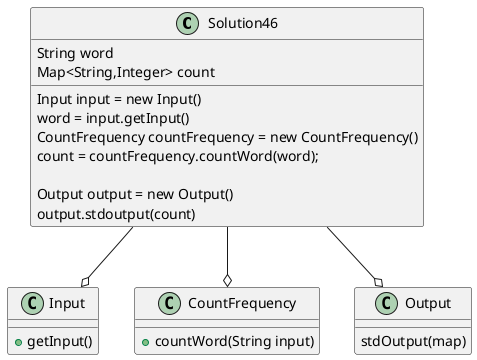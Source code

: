 @startuml
 class Solution46 {
    String word
    Map<String,Integer> count

    Input input = new Input()
    word = input.getInput()


    CountFrequency countFrequency = new CountFrequency()
    count = countFrequency.countWord(word);

    Output output = new Output()
    output.stdoutput(count)


 }

 Solution46 --o Input
 class Input {
    +getInput()
 }

 Solution46 --o CountFrequency
 class CountFrequency {
    +countWord(String input)
 }

 Solution46 --o Output
 class Output {
    stdOutput(map)
 }
@enduml